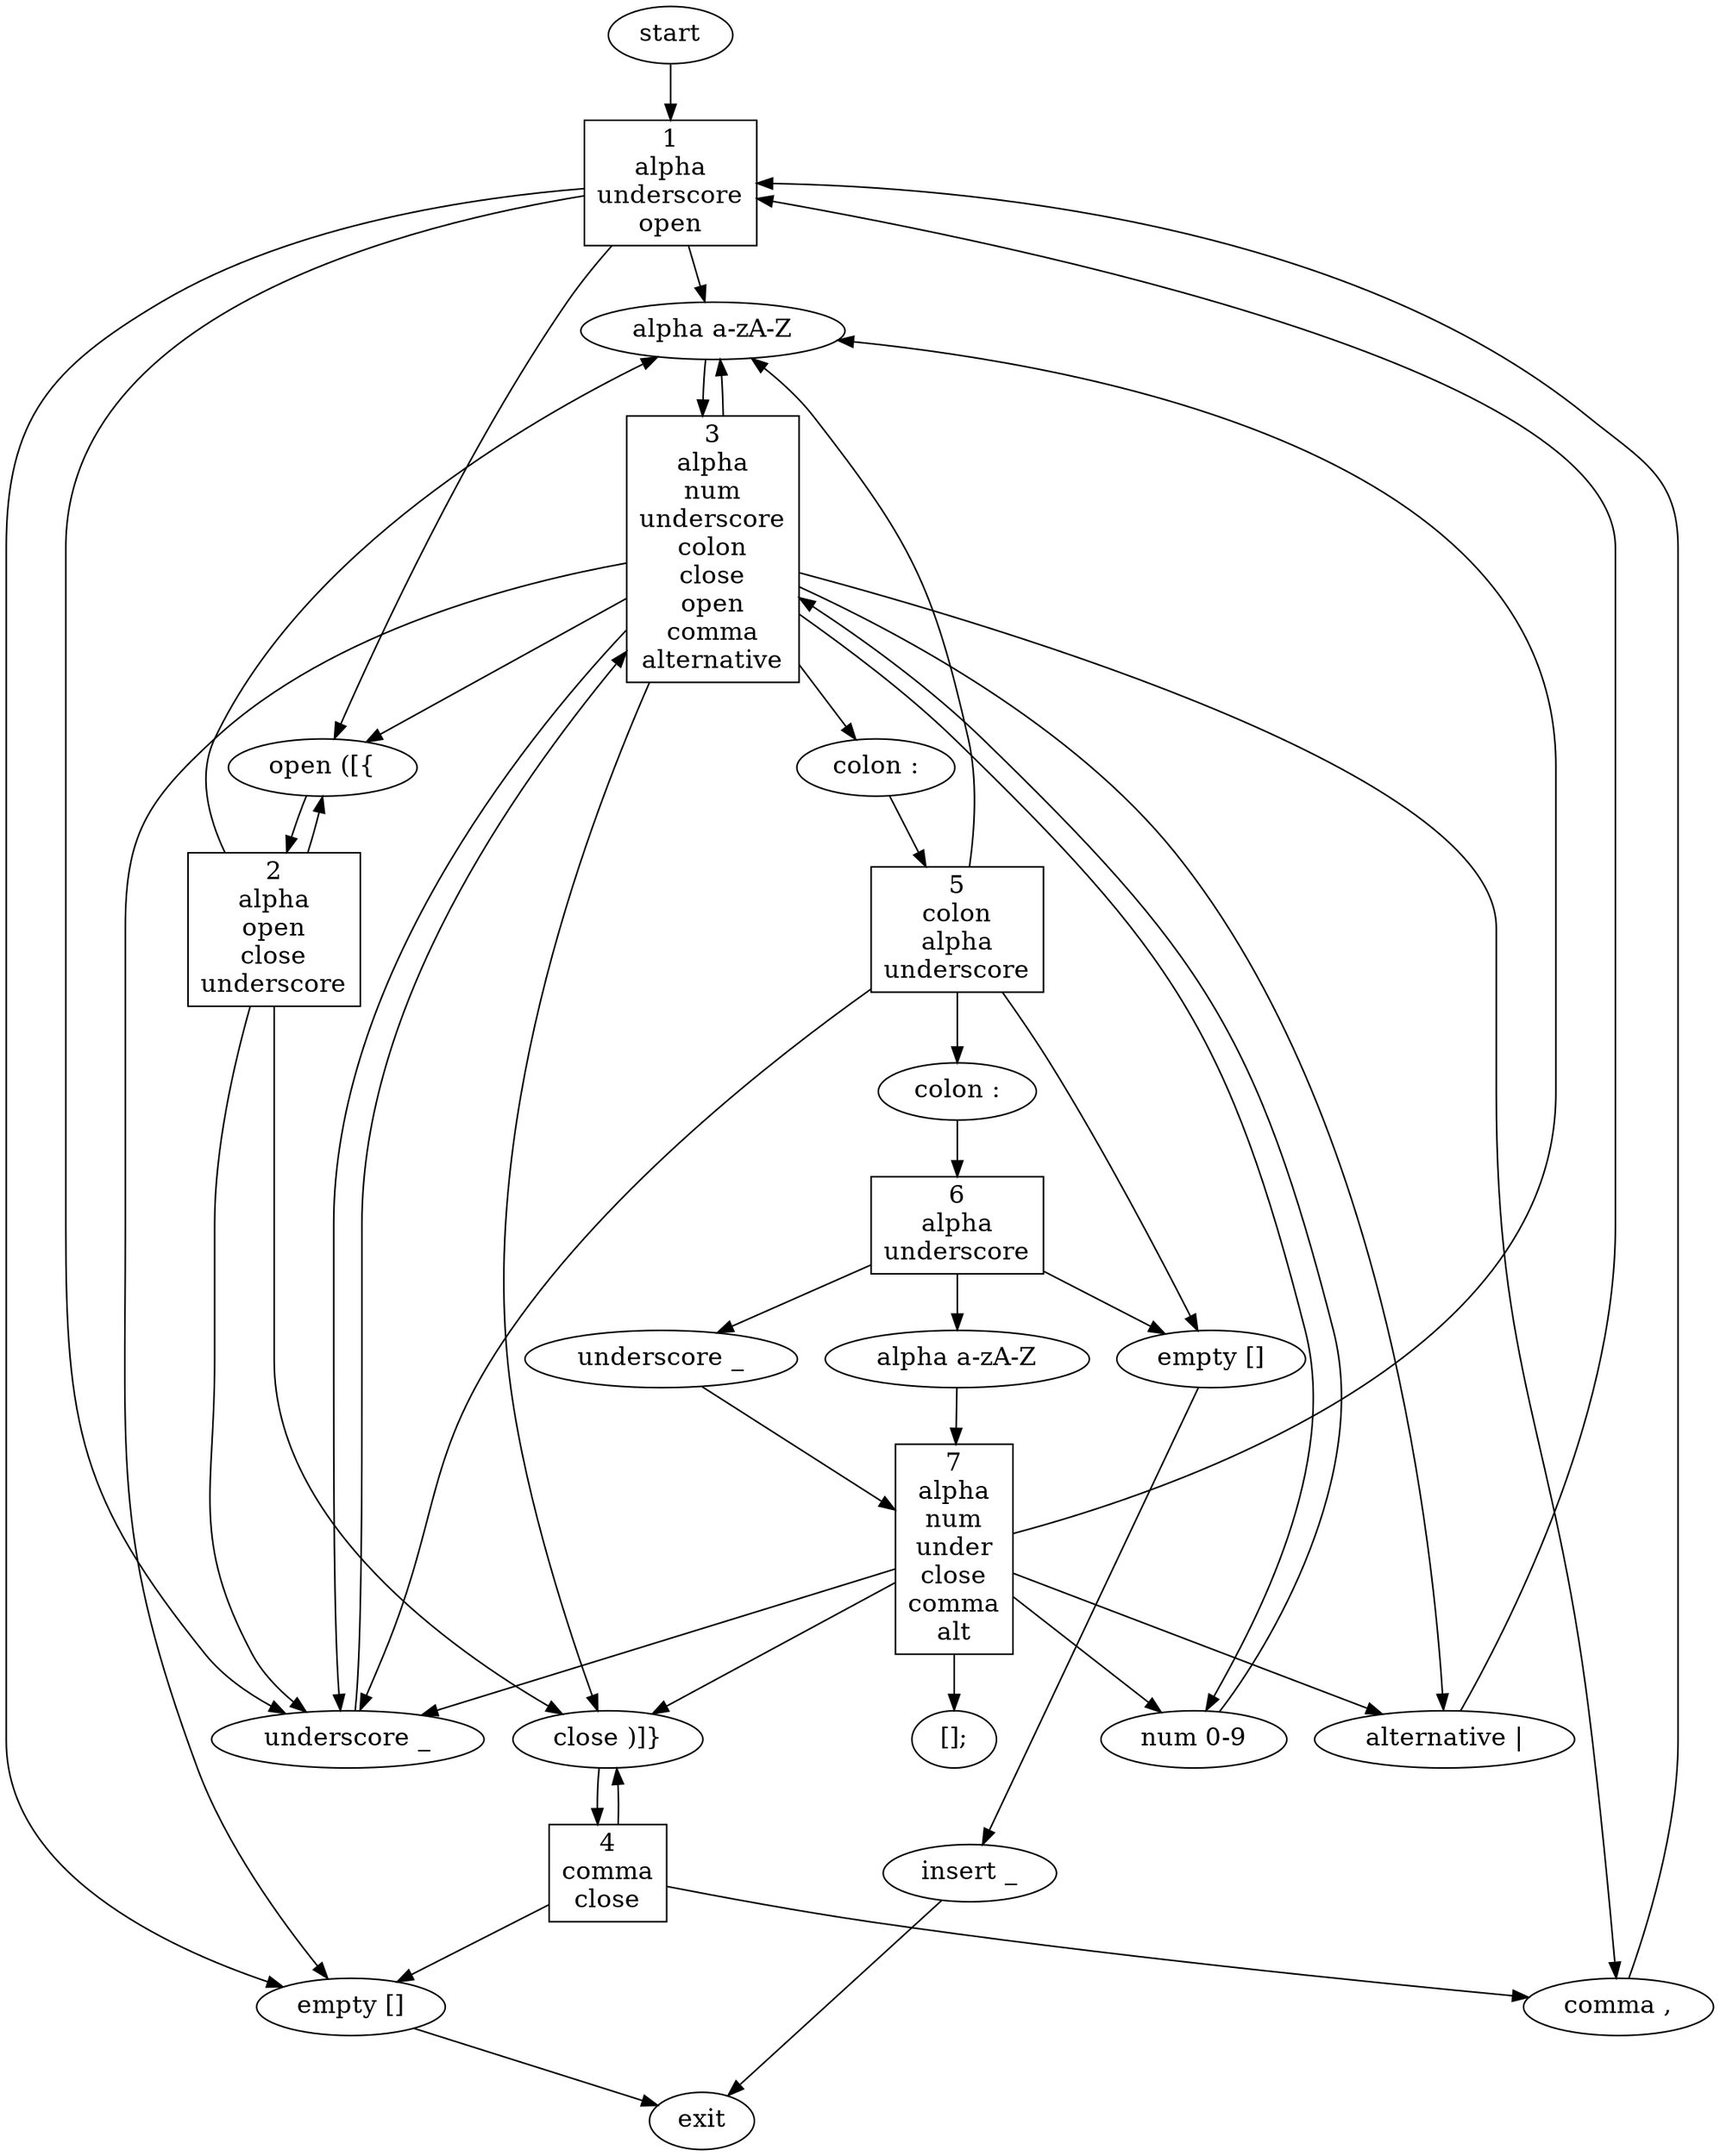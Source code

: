 digraph g {
#  graph [
#    rankdir = "LR"
#  ]

  node [
       fontsize = "16"
  ];

  "start";
  "start" -> "1";

  "alpha"   [ label = "alpha a-zA-Z"  ]
  "alpha 2" [ label = "alpha a-zA-Z"  ]
  "close"   [ label = "close )]}"     ]
  "open"    [ label = "open ([{"      ]
  "_"       [ label = "underscore _"  ]
  "_ 2"     [ label = "underscore _"  ]
  ","       [ label = "comma ,"       ]
  "num"     [ label = "num 0-9"       ]
  ":"       [ label = "colon :"       ]
  "::"      [ label = "colon :"       ]
  "[]"      [ label = "empty []"      ]
  "[] 2"    [ label = "empty []"      ]
  "|"       [ label = "alternative |" ]
  "insert"  [ label = "insert _"      ]

  "1" [
      shape = "rectangle"
      label = <1<br/>alpha<br/>underscore<br/>open>
   ];

   "1" -> "open";
   "1" -> "_";
   "1" -> "alpha";
     "open" -> "2";

  "2" [
    shape = "rectangle"
    label = <2<br/>alpha<br/>open<br/>close<br/>underscore>
  ]

  "2" -> "alpha";
  "2" -> "open";
  "2" -> "close";
  "2" -> "_";
     "alpha" -> "3";
      "close" -> "4"
     "_" -> "3";

  "3" [
    shape = "rectangle"
    label = <3<br/>alpha<br/>num<br/>underscore<br/>colon<br/>close<br/>open<br/>comma<br/>alternative>
  ]

  "3" -> "alpha"
  "3" -> "num"
  "3" -> "_"
  "3" -> ":"
  "3" -> "close"
  "3" -> "open"
  "3" -> ","
  "3" -> "|"
    "num" -> "3"
    ":" -> "5"
    "|" -> "1"

  "4" [
    shape = "rectangle"
    label = <4<br/>comma<br/>close>
  ]

  "4" -> "close"
  "4" -> ","
    "," -> "1"

  "5" [
    shape = "rectangle"
    label = <5<br/>colon<br/>alpha<br/>underscore>
  ]

  "5" -> "_"
  "5" -> "alpha"
  "5" -> "::"
    "::" -> "6"

  "6" [
    shape = "rectangle"
    label = <6<br/>alpha<br/>underscore>
  ]

  "6" -> "alpha 2"
  "6" -> "_ 2"
      "alpha 2" -> "7"
      "_ 2" -> "7"

  "7" [
    shape = "rectangle"
    label = <7<br/>alpha<br/>num<br/>under<br/>close<br/>comma<br/>alt<br/>>
  ]

  "7" -> "alpha"
  "7" -> "num"
  "7" -> "_"
  "7" -> "close"
  "7" -> "|"

  "1" -> "[]" -> "exit";
  "3" -> "[]";
  "4" -> "[]";
  "5" -> "[] 2" -> "insert" -> "exit";
  "6" -> "[] 2"
  "7" -> "[];"
  "exit"
 }